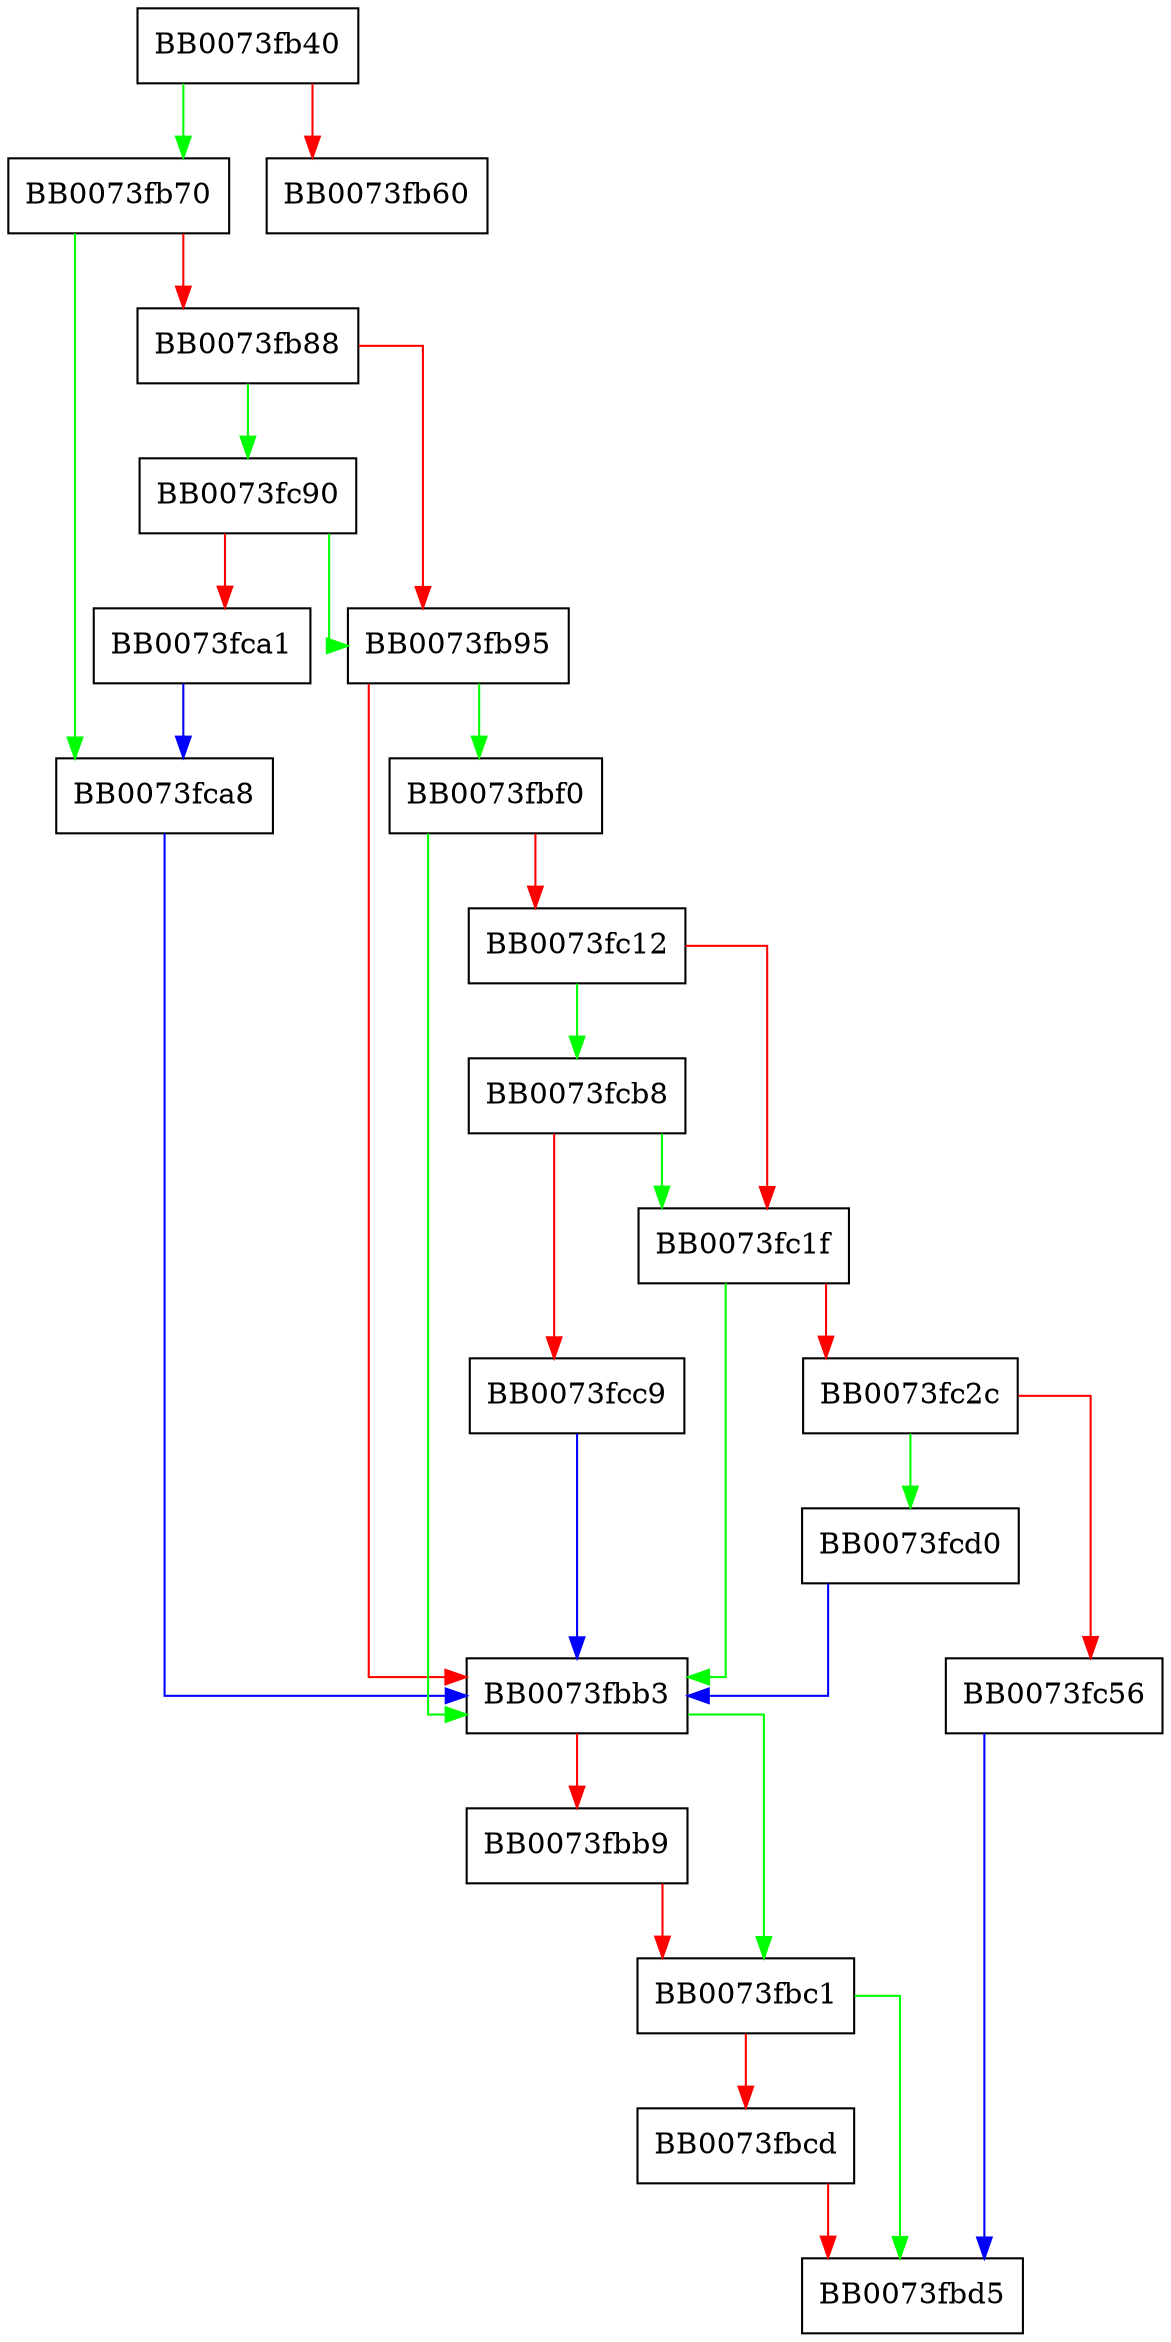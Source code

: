 digraph DSA_generate_key {
  node [shape="box"];
  graph [splines=ortho];
  BB0073fb40 -> BB0073fb70 [color="green"];
  BB0073fb40 -> BB0073fb60 [color="red"];
  BB0073fb70 -> BB0073fca8 [color="green"];
  BB0073fb70 -> BB0073fb88 [color="red"];
  BB0073fb88 -> BB0073fc90 [color="green"];
  BB0073fb88 -> BB0073fb95 [color="red"];
  BB0073fb95 -> BB0073fbf0 [color="green"];
  BB0073fb95 -> BB0073fbb3 [color="red"];
  BB0073fbb3 -> BB0073fbc1 [color="green"];
  BB0073fbb3 -> BB0073fbb9 [color="red"];
  BB0073fbb9 -> BB0073fbc1 [color="red"];
  BB0073fbc1 -> BB0073fbd5 [color="green"];
  BB0073fbc1 -> BB0073fbcd [color="red"];
  BB0073fbcd -> BB0073fbd5 [color="red"];
  BB0073fbf0 -> BB0073fbb3 [color="green"];
  BB0073fbf0 -> BB0073fc12 [color="red"];
  BB0073fc12 -> BB0073fcb8 [color="green"];
  BB0073fc12 -> BB0073fc1f [color="red"];
  BB0073fc1f -> BB0073fbb3 [color="green"];
  BB0073fc1f -> BB0073fc2c [color="red"];
  BB0073fc2c -> BB0073fcd0 [color="green"];
  BB0073fc2c -> BB0073fc56 [color="red"];
  BB0073fc56 -> BB0073fbd5 [color="blue"];
  BB0073fc90 -> BB0073fb95 [color="green"];
  BB0073fc90 -> BB0073fca1 [color="red"];
  BB0073fca1 -> BB0073fca8 [color="blue"];
  BB0073fca8 -> BB0073fbb3 [color="blue"];
  BB0073fcb8 -> BB0073fc1f [color="green"];
  BB0073fcb8 -> BB0073fcc9 [color="red"];
  BB0073fcc9 -> BB0073fbb3 [color="blue"];
  BB0073fcd0 -> BB0073fbb3 [color="blue"];
}